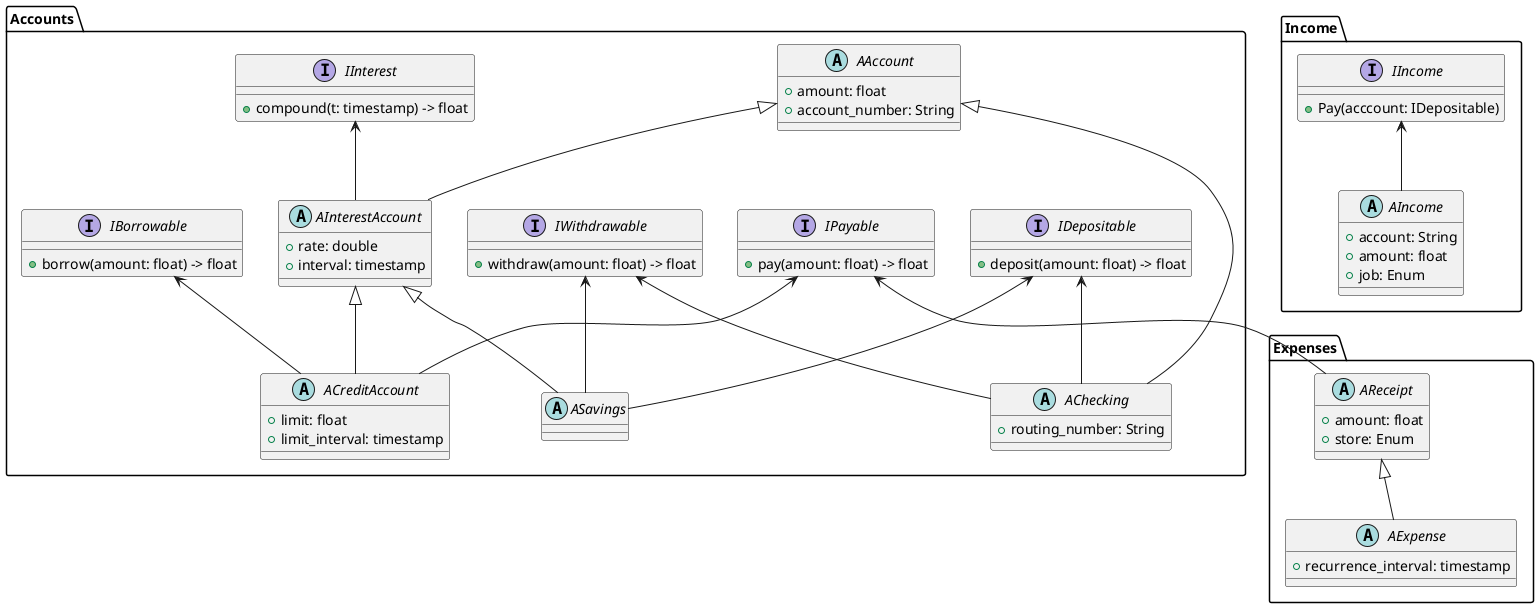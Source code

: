 @startuml
package Accounts {
    interface IDepositable {
    + deposit(amount: float) -> float
    }

    interface IWithdrawable {
    + withdraw(amount: float) -> float
    }

    interface IPayable {
    + pay(amount: float) -> float
    }

    interface IBorrowable {
    + borrow(amount: float) -> float
    }

    abstract class AAccount {
    + amount: float
    + account_number: String
    }

    interface IInterest {
    + compound(t: timestamp) -> float
    }

    abstract class AInterestAccount {
    + rate: double
    + interval: timestamp
    }

    IInterest <-- AInterestAccount
    AAccount <|-- AInterestAccount

    abstract class ACreditAccount {
    + limit: float
    + limit_interval: timestamp
    }

    IBorrowable <-- ACreditAccount
    IPayable <-- ACreditAccount
    AInterestAccount <|-- ACreditAccount

    abstract class ASavings {
    }

    IDepositable <-- ASavings
    IWithdrawable <-- ASavings
    AInterestAccount <|-- ASavings

    abstract class AChecking {
    + routing_number: String
    }

    IDepositable <-- AChecking
    IWithdrawable <-- AChecking
    AAccount <|-- AChecking
}

package Expenses {
    abstract class AReceipt {
    + amount: float
    + store: Enum
    }
    IPayable <-- AReceipt

    abstract class AExpense {
    + recurrence_interval: timestamp
    }

    AReceipt <|-- AExpense
}

package Income {
    interface IIncome {
    + Pay(acccount: IDepositable)
    }

    abstract class AIncome {
    + account: String
    + amount: float
    + job: Enum
    }

    IIncome <-- AIncome
}
@enduml